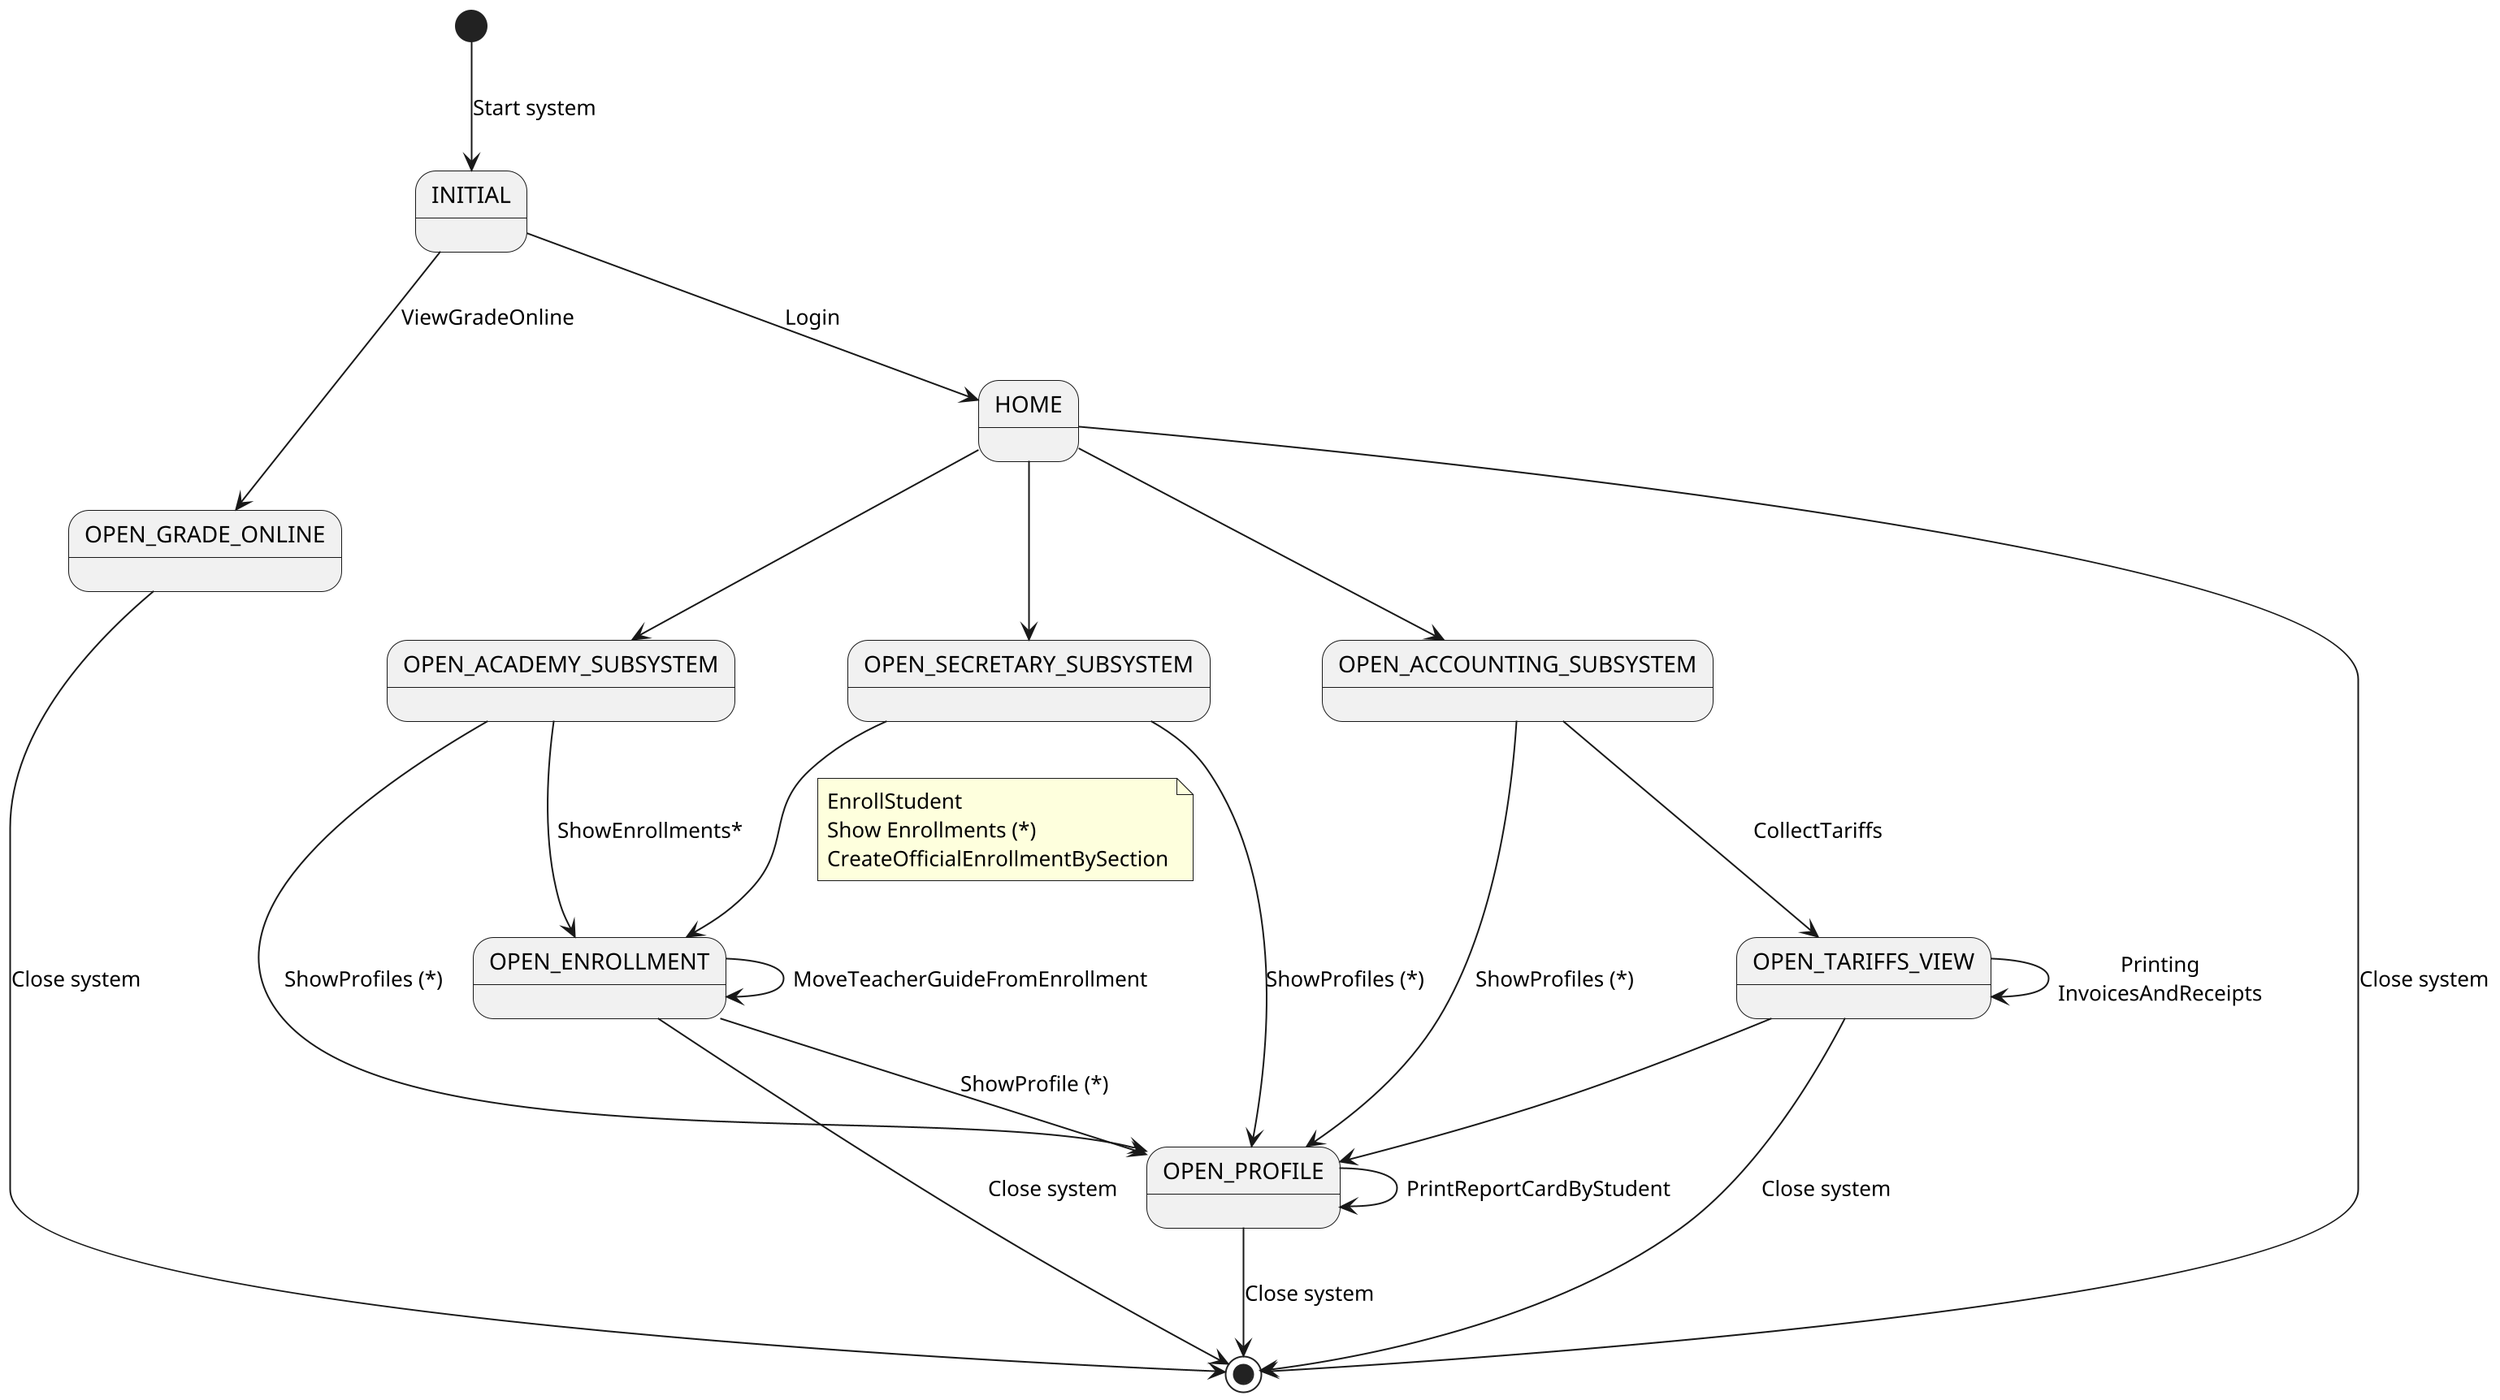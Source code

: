 @startuml
'skinparam BackgroundColor transparent
scale 2

state INITIAL
state HOME
state OPEN_GRADE_ONLINE

state OPEN_ENROLLMENT
state OPEN_PROFILE
state OPEN_TARIFFS_VIEW

state OPEN_ACADEMY_SUBSYSTEM
state OPEN_SECRETARY_SUBSYSTEM
state OPEN_ACCOUNTING_SUBSYSTEM


'-- Relations --
[*] --> INITIAL : Start system

INITIAL --> HOME : Login
INITIAL --> OPEN_GRADE_ONLINE : ViewGradeOnline

'Home to subsystems
HOME --> OPEN_ACADEMY_SUBSYSTEM
HOME --> OPEN_SECRETARY_SUBSYSTEM
HOME --> OPEN_ACCOUNTING_SUBSYSTEM

'OPEN_ACADEMY_SUBSYSTEM
OPEN_ACADEMY_SUBSYSTEM --> OPEN_PROFILE : ShowProfiles (*)
OPEN_ACADEMY_SUBSYSTEM --> OPEN_ENROLLMENT : ShowEnrollments*

'OPEN_SECRETARY_SUBSYSTEM
OPEN_SECRETARY_SUBSYSTEM --> OPEN_PROFILE : ShowProfiles (*)
OPEN_SECRETARY_SUBSYSTEM --> OPEN_ENROLLMENT
note on link
    EnrollStudent
    Show Enrollments (*)
    CreateOfficialEnrollmentBySection
end note

'OPEN_ACCOUNTING_SUBSYSTEM
OPEN_ACCOUNTING_SUBSYSTEM --> OPEN_PROFILE : ShowProfiles (*)
OPEN_ACCOUNTING_SUBSYSTEM --> OPEN_TARIFFS_VIEW : CollectTariffs

'Relations
OPEN_PROFILE --> OPEN_PROFILE : PrintReportCardByStudent
OPEN_TARIFFS_VIEW --> OPEN_TARIFFS_VIEW : Printing\nInvoicesAndReceipts
OPEN_TARIFFS_VIEW --> OPEN_PROFILE
OPEN_ENROLLMENT --> OPEN_PROFILE : ShowProfile (*)
OPEN_ENROLLMENT --> OPEN_ENROLLMENT : MoveTeacherGuideFromEnrollment


'Exit point
HOME --> [*] : Close system
OPEN_ENROLLMENT --> [*] : Close system
OPEN_PROFILE --> [*] : Close system
OPEN_TARIFFS_VIEW --> [*] : Close system
OPEN_GRADE_ONLINE --> [*] : Close system
@enduml